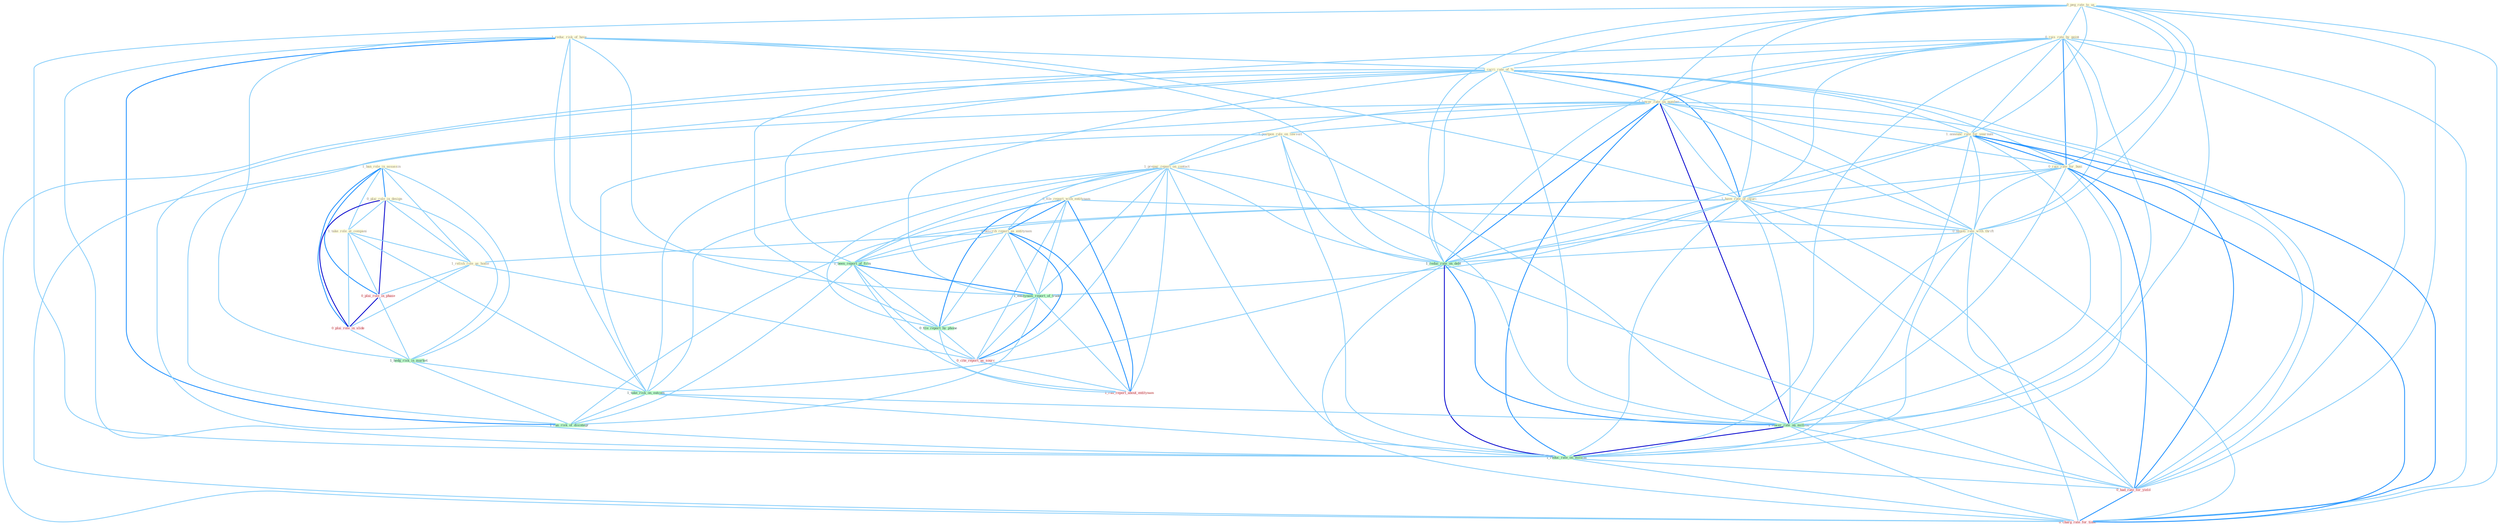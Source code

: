 Graph G{ 
    node
    [shape=polygon,style=filled,width=.5,height=.06,color="#BDFCC9",fixedsize=true,fontsize=4,
    fontcolor="#2f4f4f"];
    {node
    [color="#ffffe0", fontcolor="#8b7d6b"] "0_peg_rate_to_us " "0_rais_rate_by_point " "1_reduc_risk_of_have " "1_carri_rate_of_% " "1_lower_rate_on_number " "1_postpon_rule_on_lawsuit " "1_announc_rate_for_yearnum " "1_prepar_report_on_contact " "1_ban_role_in_assassin " "0_rais_rate_for_busi " "1_have_rate_of_injuri " "0_file_report_with_entitynam " "0_describ_report_as_entitynam " "0_plai_role_in_design " "1_take_role_at_compani " "1_relish_role_as_home " "0_negoti_rate_with_thrift "}
{node [color="#fff0f5", fontcolor="#b22222"] "0_plai_role_in_phase " "0_plai_role_in_slide " "0_cite_report_as_sourc " "0_had_rate_for_yield " "0_charg_rate_for_time " "1_ran_report_about_entitynam "}
edge [color="#B0E2FF"];

	"0_peg_rate_to_us " -- "0_rais_rate_by_point " [w="1", color="#87cefa" ];
	"0_peg_rate_to_us " -- "1_carri_rate_of_% " [w="1", color="#87cefa" ];
	"0_peg_rate_to_us " -- "1_lower_rate_on_number " [w="1", color="#87cefa" ];
	"0_peg_rate_to_us " -- "1_announc_rate_for_yearnum " [w="1", color="#87cefa" ];
	"0_peg_rate_to_us " -- "0_rais_rate_for_busi " [w="1", color="#87cefa" ];
	"0_peg_rate_to_us " -- "1_have_rate_of_injuri " [w="1", color="#87cefa" ];
	"0_peg_rate_to_us " -- "0_negoti_rate_with_thrift " [w="1", color="#87cefa" ];
	"0_peg_rate_to_us " -- "1_reduc_rate_on_debt " [w="1", color="#87cefa" ];
	"0_peg_rate_to_us " -- "1_lower_rate_on_million " [w="1", color="#87cefa" ];
	"0_peg_rate_to_us " -- "1_reduc_rate_on_million " [w="1", color="#87cefa" ];
	"0_peg_rate_to_us " -- "0_had_rate_for_yield " [w="1", color="#87cefa" ];
	"0_peg_rate_to_us " -- "0_charg_rate_for_time " [w="1", color="#87cefa" ];
	"0_rais_rate_by_point " -- "1_carri_rate_of_% " [w="1", color="#87cefa" ];
	"0_rais_rate_by_point " -- "1_lower_rate_on_number " [w="1", color="#87cefa" ];
	"0_rais_rate_by_point " -- "1_announc_rate_for_yearnum " [w="1", color="#87cefa" ];
	"0_rais_rate_by_point " -- "0_rais_rate_for_busi " [w="2", color="#1e90ff" , len=0.8];
	"0_rais_rate_by_point " -- "1_have_rate_of_injuri " [w="1", color="#87cefa" ];
	"0_rais_rate_by_point " -- "0_negoti_rate_with_thrift " [w="1", color="#87cefa" ];
	"0_rais_rate_by_point " -- "1_reduc_rate_on_debt " [w="1", color="#87cefa" ];
	"0_rais_rate_by_point " -- "0_file_report_by_phone " [w="1", color="#87cefa" ];
	"0_rais_rate_by_point " -- "1_lower_rate_on_million " [w="1", color="#87cefa" ];
	"0_rais_rate_by_point " -- "1_reduc_rate_on_million " [w="1", color="#87cefa" ];
	"0_rais_rate_by_point " -- "0_had_rate_for_yield " [w="1", color="#87cefa" ];
	"0_rais_rate_by_point " -- "0_charg_rate_for_time " [w="1", color="#87cefa" ];
	"1_reduc_risk_of_have " -- "1_carri_rate_of_% " [w="1", color="#87cefa" ];
	"1_reduc_risk_of_have " -- "1_have_rate_of_injuri " [w="1", color="#87cefa" ];
	"1_reduc_risk_of_have " -- "1_reduc_rate_on_debt " [w="1", color="#87cefa" ];
	"1_reduc_risk_of_have " -- "1_been_report_of_firm " [w="1", color="#87cefa" ];
	"1_reduc_risk_of_have " -- "1_entitynam_report_of_trade " [w="1", color="#87cefa" ];
	"1_reduc_risk_of_have " -- "1_hedg_risk_in_market " [w="1", color="#87cefa" ];
	"1_reduc_risk_of_have " -- "1_take_risk_on_outcom " [w="1", color="#87cefa" ];
	"1_reduc_risk_of_have " -- "1_reduc_rate_on_million " [w="1", color="#87cefa" ];
	"1_reduc_risk_of_have " -- "1_run_risk_of_disintegr " [w="2", color="#1e90ff" , len=0.8];
	"1_carri_rate_of_% " -- "1_lower_rate_on_number " [w="1", color="#87cefa" ];
	"1_carri_rate_of_% " -- "1_announc_rate_for_yearnum " [w="1", color="#87cefa" ];
	"1_carri_rate_of_% " -- "0_rais_rate_for_busi " [w="1", color="#87cefa" ];
	"1_carri_rate_of_% " -- "1_have_rate_of_injuri " [w="2", color="#1e90ff" , len=0.8];
	"1_carri_rate_of_% " -- "0_negoti_rate_with_thrift " [w="1", color="#87cefa" ];
	"1_carri_rate_of_% " -- "1_reduc_rate_on_debt " [w="1", color="#87cefa" ];
	"1_carri_rate_of_% " -- "1_been_report_of_firm " [w="1", color="#87cefa" ];
	"1_carri_rate_of_% " -- "1_entitynam_report_of_trade " [w="1", color="#87cefa" ];
	"1_carri_rate_of_% " -- "1_lower_rate_on_million " [w="1", color="#87cefa" ];
	"1_carri_rate_of_% " -- "1_reduc_rate_on_million " [w="1", color="#87cefa" ];
	"1_carri_rate_of_% " -- "1_run_risk_of_disintegr " [w="1", color="#87cefa" ];
	"1_carri_rate_of_% " -- "0_had_rate_for_yield " [w="1", color="#87cefa" ];
	"1_carri_rate_of_% " -- "0_charg_rate_for_time " [w="1", color="#87cefa" ];
	"1_lower_rate_on_number " -- "1_postpon_rule_on_lawsuit " [w="1", color="#87cefa" ];
	"1_lower_rate_on_number " -- "1_announc_rate_for_yearnum " [w="1", color="#87cefa" ];
	"1_lower_rate_on_number " -- "1_prepar_report_on_contact " [w="1", color="#87cefa" ];
	"1_lower_rate_on_number " -- "0_rais_rate_for_busi " [w="1", color="#87cefa" ];
	"1_lower_rate_on_number " -- "1_have_rate_of_injuri " [w="1", color="#87cefa" ];
	"1_lower_rate_on_number " -- "0_negoti_rate_with_thrift " [w="1", color="#87cefa" ];
	"1_lower_rate_on_number " -- "1_reduc_rate_on_debt " [w="2", color="#1e90ff" , len=0.8];
	"1_lower_rate_on_number " -- "1_take_risk_on_outcom " [w="1", color="#87cefa" ];
	"1_lower_rate_on_number " -- "1_lower_rate_on_million " [w="3", color="#0000cd" , len=0.6];
	"1_lower_rate_on_number " -- "1_reduc_rate_on_million " [w="2", color="#1e90ff" , len=0.8];
	"1_lower_rate_on_number " -- "0_had_rate_for_yield " [w="1", color="#87cefa" ];
	"1_lower_rate_on_number " -- "0_charg_rate_for_time " [w="1", color="#87cefa" ];
	"1_postpon_rule_on_lawsuit " -- "1_prepar_report_on_contact " [w="1", color="#87cefa" ];
	"1_postpon_rule_on_lawsuit " -- "1_reduc_rate_on_debt " [w="1", color="#87cefa" ];
	"1_postpon_rule_on_lawsuit " -- "1_take_risk_on_outcom " [w="1", color="#87cefa" ];
	"1_postpon_rule_on_lawsuit " -- "1_lower_rate_on_million " [w="1", color="#87cefa" ];
	"1_postpon_rule_on_lawsuit " -- "1_reduc_rate_on_million " [w="1", color="#87cefa" ];
	"1_announc_rate_for_yearnum " -- "0_rais_rate_for_busi " [w="2", color="#1e90ff" , len=0.8];
	"1_announc_rate_for_yearnum " -- "1_have_rate_of_injuri " [w="1", color="#87cefa" ];
	"1_announc_rate_for_yearnum " -- "0_negoti_rate_with_thrift " [w="1", color="#87cefa" ];
	"1_announc_rate_for_yearnum " -- "1_reduc_rate_on_debt " [w="1", color="#87cefa" ];
	"1_announc_rate_for_yearnum " -- "1_lower_rate_on_million " [w="1", color="#87cefa" ];
	"1_announc_rate_for_yearnum " -- "1_reduc_rate_on_million " [w="1", color="#87cefa" ];
	"1_announc_rate_for_yearnum " -- "0_had_rate_for_yield " [w="2", color="#1e90ff" , len=0.8];
	"1_announc_rate_for_yearnum " -- "0_charg_rate_for_time " [w="2", color="#1e90ff" , len=0.8];
	"1_prepar_report_on_contact " -- "0_file_report_with_entitynam " [w="1", color="#87cefa" ];
	"1_prepar_report_on_contact " -- "0_describ_report_as_entitynam " [w="1", color="#87cefa" ];
	"1_prepar_report_on_contact " -- "1_reduc_rate_on_debt " [w="1", color="#87cefa" ];
	"1_prepar_report_on_contact " -- "1_been_report_of_firm " [w="1", color="#87cefa" ];
	"1_prepar_report_on_contact " -- "1_entitynam_report_of_trade " [w="1", color="#87cefa" ];
	"1_prepar_report_on_contact " -- "1_take_risk_on_outcom " [w="1", color="#87cefa" ];
	"1_prepar_report_on_contact " -- "0_file_report_by_phone " [w="1", color="#87cefa" ];
	"1_prepar_report_on_contact " -- "0_cite_report_as_sourc " [w="1", color="#87cefa" ];
	"1_prepar_report_on_contact " -- "1_lower_rate_on_million " [w="1", color="#87cefa" ];
	"1_prepar_report_on_contact " -- "1_reduc_rate_on_million " [w="1", color="#87cefa" ];
	"1_prepar_report_on_contact " -- "1_ran_report_about_entitynam " [w="1", color="#87cefa" ];
	"1_ban_role_in_assassin " -- "0_plai_role_in_design " [w="2", color="#1e90ff" , len=0.8];
	"1_ban_role_in_assassin " -- "1_take_role_at_compani " [w="1", color="#87cefa" ];
	"1_ban_role_in_assassin " -- "1_relish_role_as_home " [w="1", color="#87cefa" ];
	"1_ban_role_in_assassin " -- "0_plai_role_in_phase " [w="2", color="#1e90ff" , len=0.8];
	"1_ban_role_in_assassin " -- "0_plai_role_in_slide " [w="2", color="#1e90ff" , len=0.8];
	"1_ban_role_in_assassin " -- "1_hedg_risk_in_market " [w="1", color="#87cefa" ];
	"0_rais_rate_for_busi " -- "1_have_rate_of_injuri " [w="1", color="#87cefa" ];
	"0_rais_rate_for_busi " -- "0_negoti_rate_with_thrift " [w="1", color="#87cefa" ];
	"0_rais_rate_for_busi " -- "1_reduc_rate_on_debt " [w="1", color="#87cefa" ];
	"0_rais_rate_for_busi " -- "1_lower_rate_on_million " [w="1", color="#87cefa" ];
	"0_rais_rate_for_busi " -- "1_reduc_rate_on_million " [w="1", color="#87cefa" ];
	"0_rais_rate_for_busi " -- "0_had_rate_for_yield " [w="2", color="#1e90ff" , len=0.8];
	"0_rais_rate_for_busi " -- "0_charg_rate_for_time " [w="2", color="#1e90ff" , len=0.8];
	"1_have_rate_of_injuri " -- "0_negoti_rate_with_thrift " [w="1", color="#87cefa" ];
	"1_have_rate_of_injuri " -- "1_reduc_rate_on_debt " [w="1", color="#87cefa" ];
	"1_have_rate_of_injuri " -- "1_been_report_of_firm " [w="1", color="#87cefa" ];
	"1_have_rate_of_injuri " -- "1_entitynam_report_of_trade " [w="1", color="#87cefa" ];
	"1_have_rate_of_injuri " -- "1_lower_rate_on_million " [w="1", color="#87cefa" ];
	"1_have_rate_of_injuri " -- "1_reduc_rate_on_million " [w="1", color="#87cefa" ];
	"1_have_rate_of_injuri " -- "1_run_risk_of_disintegr " [w="1", color="#87cefa" ];
	"1_have_rate_of_injuri " -- "0_had_rate_for_yield " [w="1", color="#87cefa" ];
	"1_have_rate_of_injuri " -- "0_charg_rate_for_time " [w="1", color="#87cefa" ];
	"0_file_report_with_entitynam " -- "0_describ_report_as_entitynam " [w="2", color="#1e90ff" , len=0.8];
	"0_file_report_with_entitynam " -- "0_negoti_rate_with_thrift " [w="1", color="#87cefa" ];
	"0_file_report_with_entitynam " -- "1_been_report_of_firm " [w="1", color="#87cefa" ];
	"0_file_report_with_entitynam " -- "1_entitynam_report_of_trade " [w="1", color="#87cefa" ];
	"0_file_report_with_entitynam " -- "0_file_report_by_phone " [w="2", color="#1e90ff" , len=0.8];
	"0_file_report_with_entitynam " -- "0_cite_report_as_sourc " [w="1", color="#87cefa" ];
	"0_file_report_with_entitynam " -- "1_ran_report_about_entitynam " [w="2", color="#1e90ff" , len=0.8];
	"0_describ_report_as_entitynam " -- "1_relish_role_as_home " [w="1", color="#87cefa" ];
	"0_describ_report_as_entitynam " -- "1_been_report_of_firm " [w="1", color="#87cefa" ];
	"0_describ_report_as_entitynam " -- "1_entitynam_report_of_trade " [w="1", color="#87cefa" ];
	"0_describ_report_as_entitynam " -- "0_file_report_by_phone " [w="1", color="#87cefa" ];
	"0_describ_report_as_entitynam " -- "0_cite_report_as_sourc " [w="2", color="#1e90ff" , len=0.8];
	"0_describ_report_as_entitynam " -- "1_ran_report_about_entitynam " [w="2", color="#1e90ff" , len=0.8];
	"0_plai_role_in_design " -- "1_take_role_at_compani " [w="1", color="#87cefa" ];
	"0_plai_role_in_design " -- "1_relish_role_as_home " [w="1", color="#87cefa" ];
	"0_plai_role_in_design " -- "0_plai_role_in_phase " [w="3", color="#0000cd" , len=0.6];
	"0_plai_role_in_design " -- "0_plai_role_in_slide " [w="3", color="#0000cd" , len=0.6];
	"0_plai_role_in_design " -- "1_hedg_risk_in_market " [w="1", color="#87cefa" ];
	"1_take_role_at_compani " -- "1_relish_role_as_home " [w="1", color="#87cefa" ];
	"1_take_role_at_compani " -- "0_plai_role_in_phase " [w="1", color="#87cefa" ];
	"1_take_role_at_compani " -- "0_plai_role_in_slide " [w="1", color="#87cefa" ];
	"1_take_role_at_compani " -- "1_take_risk_on_outcom " [w="1", color="#87cefa" ];
	"1_relish_role_as_home " -- "0_plai_role_in_phase " [w="1", color="#87cefa" ];
	"1_relish_role_as_home " -- "0_plai_role_in_slide " [w="1", color="#87cefa" ];
	"1_relish_role_as_home " -- "0_cite_report_as_sourc " [w="1", color="#87cefa" ];
	"0_negoti_rate_with_thrift " -- "1_reduc_rate_on_debt " [w="1", color="#87cefa" ];
	"0_negoti_rate_with_thrift " -- "1_lower_rate_on_million " [w="1", color="#87cefa" ];
	"0_negoti_rate_with_thrift " -- "1_reduc_rate_on_million " [w="1", color="#87cefa" ];
	"0_negoti_rate_with_thrift " -- "0_had_rate_for_yield " [w="1", color="#87cefa" ];
	"0_negoti_rate_with_thrift " -- "0_charg_rate_for_time " [w="1", color="#87cefa" ];
	"1_reduc_rate_on_debt " -- "1_take_risk_on_outcom " [w="1", color="#87cefa" ];
	"1_reduc_rate_on_debt " -- "1_lower_rate_on_million " [w="2", color="#1e90ff" , len=0.8];
	"1_reduc_rate_on_debt " -- "1_reduc_rate_on_million " [w="3", color="#0000cd" , len=0.6];
	"1_reduc_rate_on_debt " -- "0_had_rate_for_yield " [w="1", color="#87cefa" ];
	"1_reduc_rate_on_debt " -- "0_charg_rate_for_time " [w="1", color="#87cefa" ];
	"0_plai_role_in_phase " -- "0_plai_role_in_slide " [w="3", color="#0000cd" , len=0.6];
	"0_plai_role_in_phase " -- "1_hedg_risk_in_market " [w="1", color="#87cefa" ];
	"1_been_report_of_firm " -- "1_entitynam_report_of_trade " [w="2", color="#1e90ff" , len=0.8];
	"1_been_report_of_firm " -- "0_file_report_by_phone " [w="1", color="#87cefa" ];
	"1_been_report_of_firm " -- "0_cite_report_as_sourc " [w="1", color="#87cefa" ];
	"1_been_report_of_firm " -- "1_run_risk_of_disintegr " [w="1", color="#87cefa" ];
	"1_been_report_of_firm " -- "1_ran_report_about_entitynam " [w="1", color="#87cefa" ];
	"0_plai_role_in_slide " -- "1_hedg_risk_in_market " [w="1", color="#87cefa" ];
	"1_entitynam_report_of_trade " -- "0_file_report_by_phone " [w="1", color="#87cefa" ];
	"1_entitynam_report_of_trade " -- "0_cite_report_as_sourc " [w="1", color="#87cefa" ];
	"1_entitynam_report_of_trade " -- "1_run_risk_of_disintegr " [w="1", color="#87cefa" ];
	"1_entitynam_report_of_trade " -- "1_ran_report_about_entitynam " [w="1", color="#87cefa" ];
	"1_hedg_risk_in_market " -- "1_take_risk_on_outcom " [w="1", color="#87cefa" ];
	"1_hedg_risk_in_market " -- "1_run_risk_of_disintegr " [w="1", color="#87cefa" ];
	"1_take_risk_on_outcom " -- "1_lower_rate_on_million " [w="1", color="#87cefa" ];
	"1_take_risk_on_outcom " -- "1_reduc_rate_on_million " [w="1", color="#87cefa" ];
	"1_take_risk_on_outcom " -- "1_run_risk_of_disintegr " [w="1", color="#87cefa" ];
	"0_file_report_by_phone " -- "0_cite_report_as_sourc " [w="1", color="#87cefa" ];
	"0_file_report_by_phone " -- "1_ran_report_about_entitynam " [w="1", color="#87cefa" ];
	"0_cite_report_as_sourc " -- "1_ran_report_about_entitynam " [w="1", color="#87cefa" ];
	"1_lower_rate_on_million " -- "1_reduc_rate_on_million " [w="3", color="#0000cd" , len=0.6];
	"1_lower_rate_on_million " -- "0_had_rate_for_yield " [w="1", color="#87cefa" ];
	"1_lower_rate_on_million " -- "0_charg_rate_for_time " [w="1", color="#87cefa" ];
	"1_reduc_rate_on_million " -- "0_had_rate_for_yield " [w="1", color="#87cefa" ];
	"1_reduc_rate_on_million " -- "0_charg_rate_for_time " [w="1", color="#87cefa" ];
	"0_had_rate_for_yield " -- "0_charg_rate_for_time " [w="2", color="#1e90ff" , len=0.8];
}